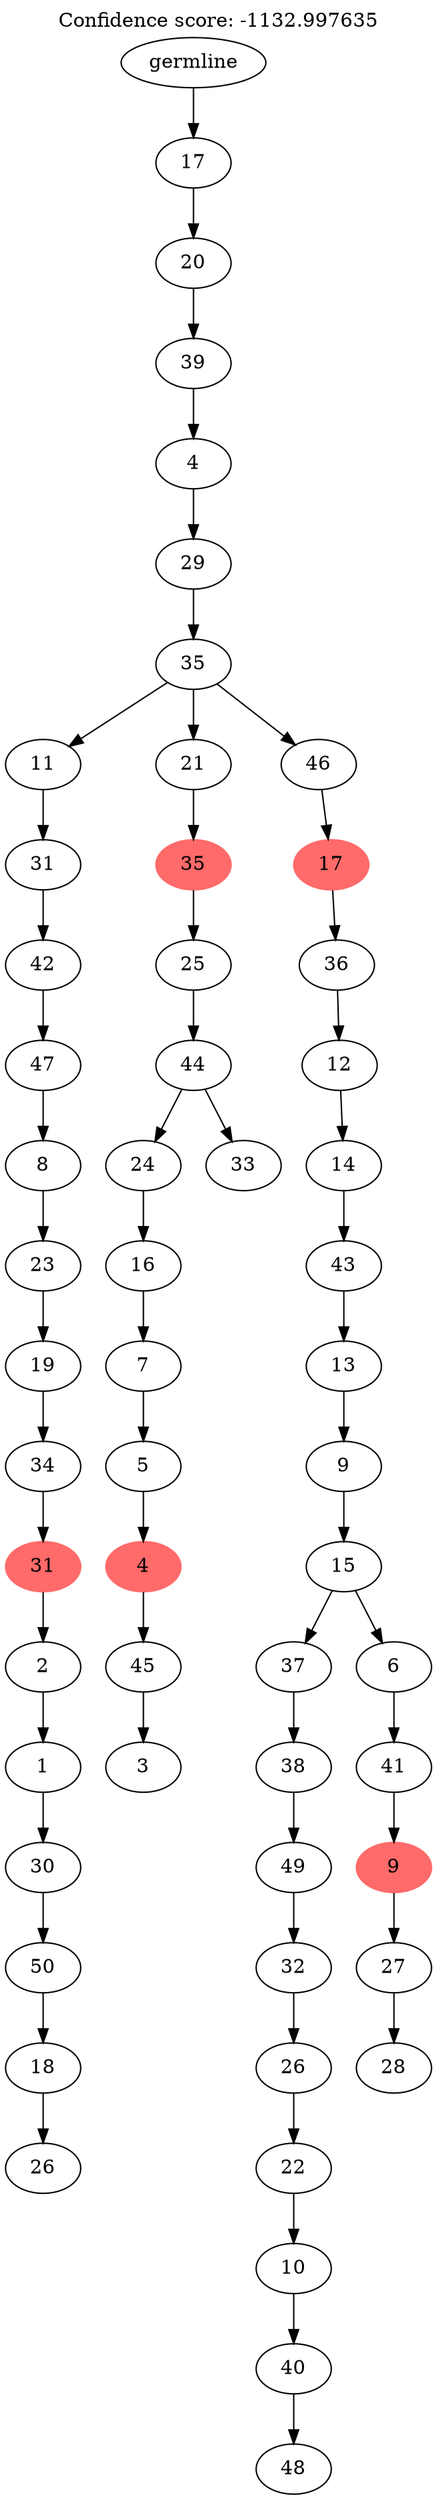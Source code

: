 digraph g {
	"55" -> "56";
	"56" [label="26"];
	"54" -> "55";
	"55" [label="18"];
	"53" -> "54";
	"54" [label="50"];
	"52" -> "53";
	"53" [label="30"];
	"51" -> "52";
	"52" [label="1"];
	"50" -> "51";
	"51" [label="2"];
	"49" -> "50";
	"50" [color=indianred1, style=filled, label="31"];
	"48" -> "49";
	"49" [label="34"];
	"47" -> "48";
	"48" [label="19"];
	"46" -> "47";
	"47" [label="23"];
	"45" -> "46";
	"46" [label="8"];
	"44" -> "45";
	"45" [label="47"];
	"43" -> "44";
	"44" [label="42"];
	"42" -> "43";
	"43" [label="31"];
	"40" -> "41";
	"41" [label="3"];
	"39" -> "40";
	"40" [label="45"];
	"38" -> "39";
	"39" [color=indianred1, style=filled, label="4"];
	"37" -> "38";
	"38" [label="5"];
	"36" -> "37";
	"37" [label="7"];
	"35" -> "36";
	"36" [label="16"];
	"33" -> "34";
	"34" [label="33"];
	"33" -> "35";
	"35" [label="24"];
	"32" -> "33";
	"33" [label="44"];
	"31" -> "32";
	"32" [label="25"];
	"30" -> "31";
	"31" [color=indianred1, style=filled, label="35"];
	"28" -> "29";
	"29" [label="48"];
	"27" -> "28";
	"28" [label="40"];
	"26" -> "27";
	"27" [label="10"];
	"25" -> "26";
	"26" [label="22"];
	"24" -> "25";
	"25" [label="26"];
	"23" -> "24";
	"24" [label="32"];
	"22" -> "23";
	"23" [label="49"];
	"21" -> "22";
	"22" [label="38"];
	"19" -> "20";
	"20" [label="28"];
	"18" -> "19";
	"19" [label="27"];
	"17" -> "18";
	"18" [color=indianred1, style=filled, label="9"];
	"16" -> "17";
	"17" [label="41"];
	"15" -> "16";
	"16" [label="6"];
	"15" -> "21";
	"21" [label="37"];
	"14" -> "15";
	"15" [label="15"];
	"13" -> "14";
	"14" [label="9"];
	"12" -> "13";
	"13" [label="13"];
	"11" -> "12";
	"12" [label="43"];
	"10" -> "11";
	"11" [label="14"];
	"9" -> "10";
	"10" [label="12"];
	"8" -> "9";
	"9" [label="36"];
	"7" -> "8";
	"8" [color=indianred1, style=filled, label="17"];
	"6" -> "7";
	"7" [label="46"];
	"6" -> "30";
	"30" [label="21"];
	"6" -> "42";
	"42" [label="11"];
	"5" -> "6";
	"6" [label="35"];
	"4" -> "5";
	"5" [label="29"];
	"3" -> "4";
	"4" [label="4"];
	"2" -> "3";
	"3" [label="39"];
	"1" -> "2";
	"2" [label="20"];
	"0" -> "1";
	"1" [label="17"];
	"0" [label="germline"];
	labelloc="t";
	label="Confidence score: -1132.997635";
}

